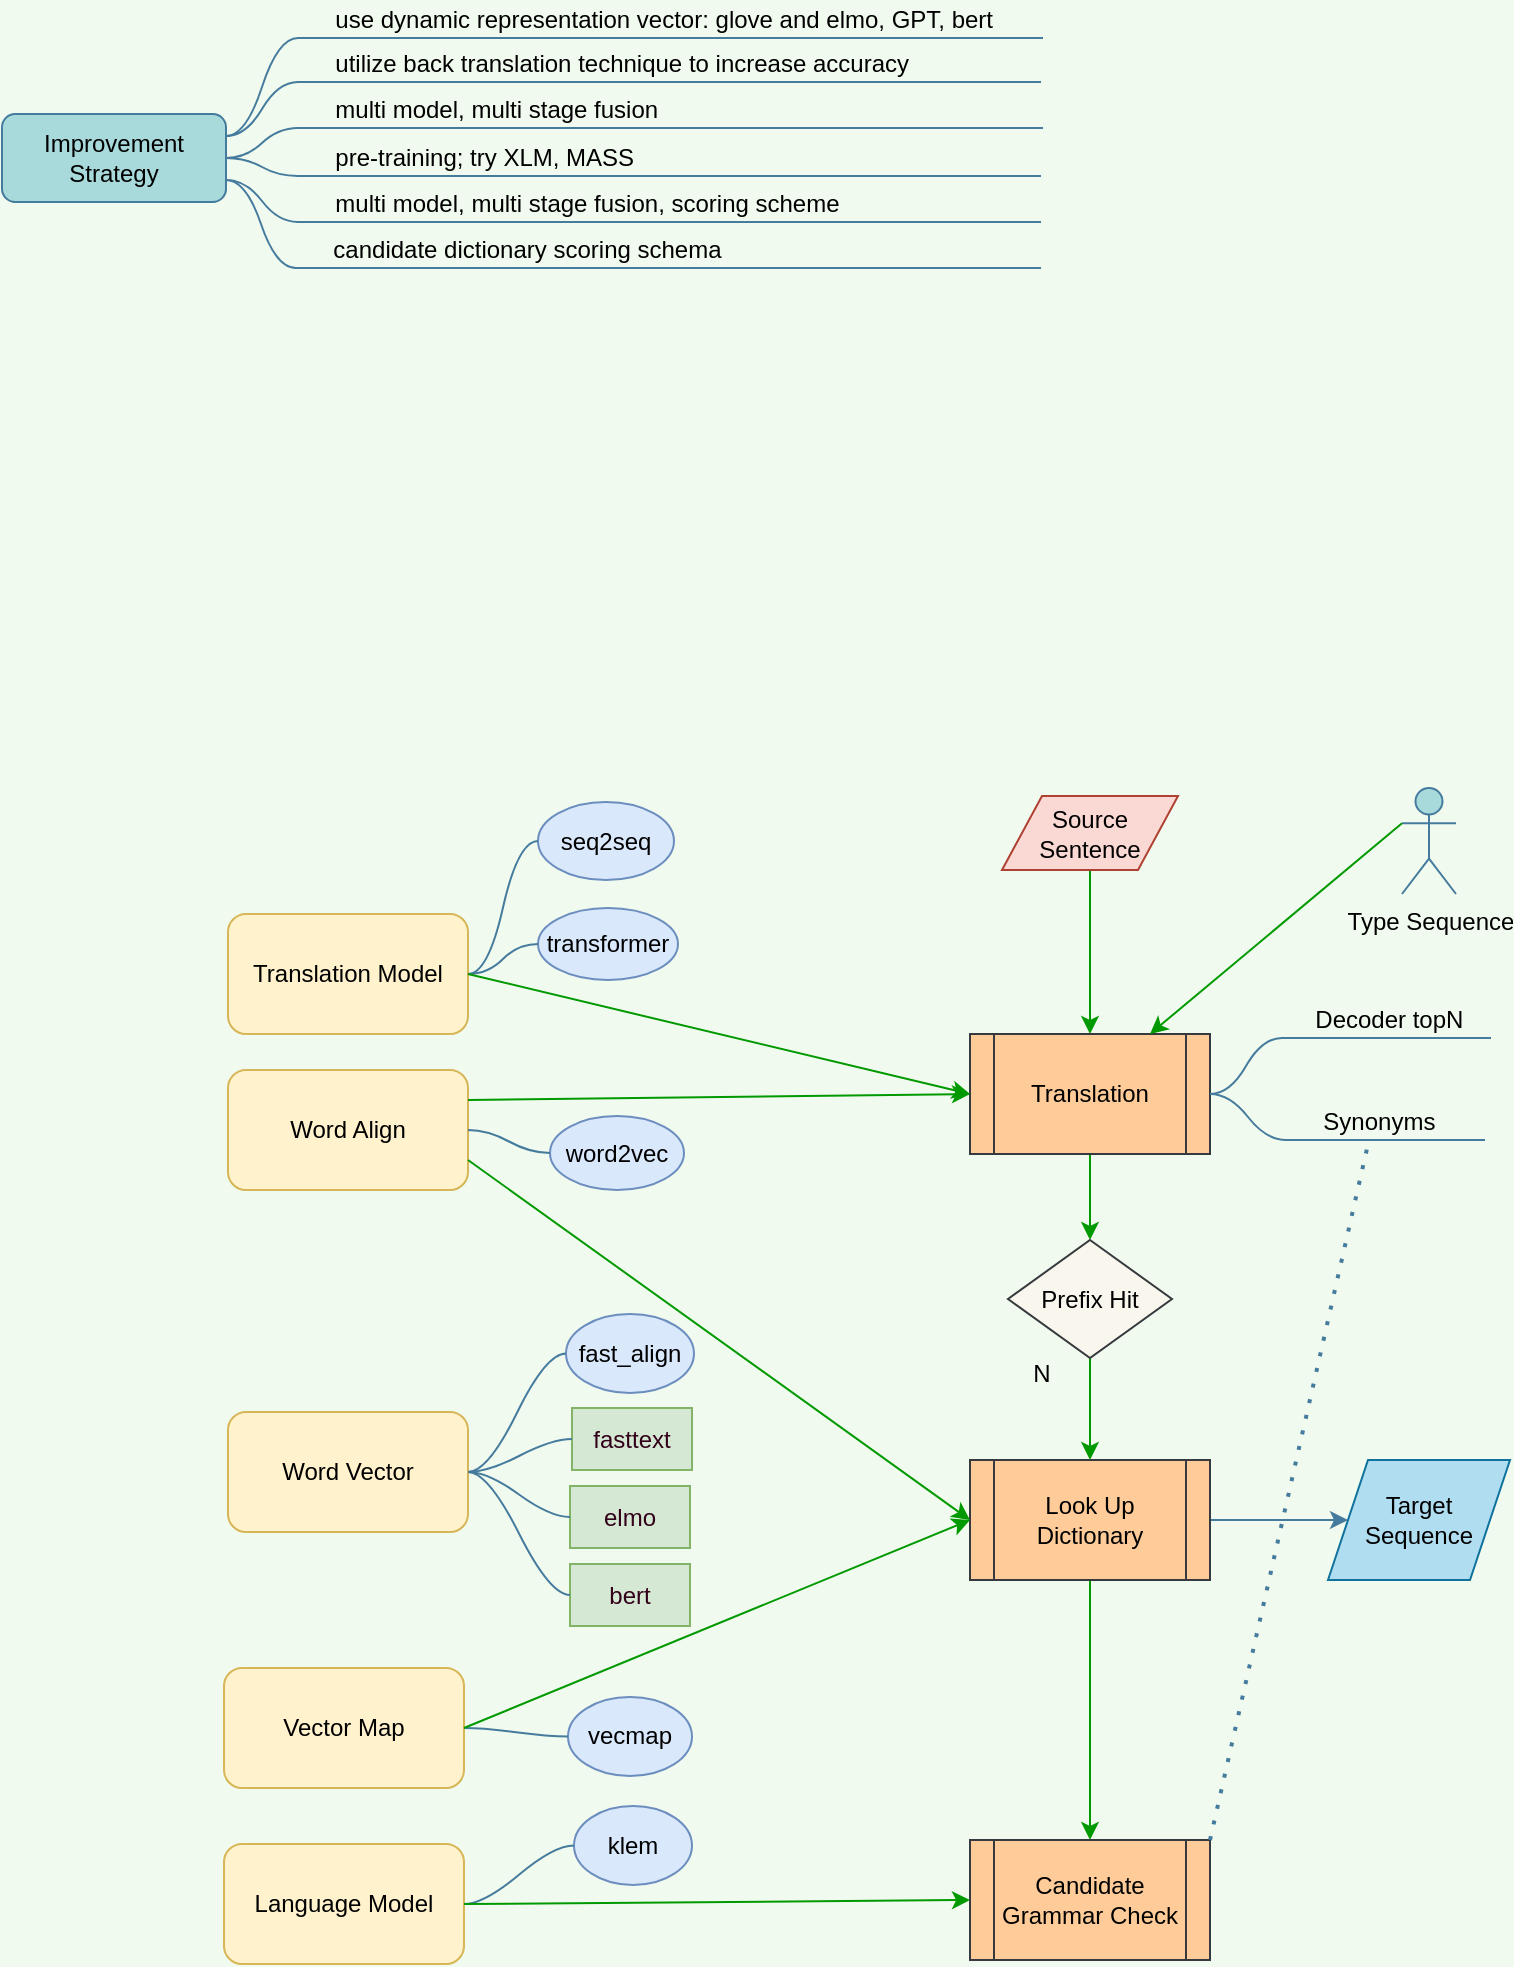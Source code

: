 <mxfile version="13.6.5">
    <diagram id="bqq8S4VaxzZvxzweL657" name="Page-1">
        <mxGraphModel dx="1447" dy="1149" grid="0" gridSize="10" guides="1" tooltips="1" connect="1" arrows="1" fold="1" page="0" pageScale="1" pageWidth="827" pageHeight="1169" background="#F1FAEE" math="0" shadow="0">
            <root>
                <mxCell id="0"/>
                <mxCell id="1" parent="0"/>
                <mxCell id="2" value="&lt;font color=&quot;#000000&quot;&gt;&amp;nbsp; &amp;nbsp; &amp;nbsp;use dynamic representation vector: glove and elmo, GPT, bert&lt;/font&gt;" style="whiteSpace=wrap;html=1;shape=partialRectangle;top=0;left=0;bottom=1;right=0;points=[[0,1],[1,1]];fillColor=none;align=left;verticalAlign=bottom;routingCenterY=0.5;snapToPoint=1;recursiveResize=0;autosize=1;treeFolding=1;treeMoving=1;newEdgeStyle={&quot;edgeStyle&quot;:&quot;entityRelationEdgeStyle&quot;,&quot;startArrow&quot;:&quot;none&quot;,&quot;endArrow&quot;:&quot;none&quot;,&quot;segment&quot;:10,&quot;curved&quot;:1};strokeColor=#457B9D;fontColor=#1D3557;" vertex="1" parent="1">
                    <mxGeometry x="213" y="-52" width="372" height="18" as="geometry"/>
                </mxCell>
                <mxCell id="3" value="" style="edgeStyle=entityRelationEdgeStyle;startArrow=none;endArrow=none;segment=10;curved=1;exitX=1;exitY=0.25;exitDx=0;exitDy=0;strokeColor=#457B9D;fontColor=#1D3557;labelBackgroundColor=#F1FAEE;" edge="1" target="2" parent="1" source="4">
                    <mxGeometry relative="1" as="geometry">
                        <mxPoint x="221" y="-6" as="sourcePoint"/>
                    </mxGeometry>
                </mxCell>
                <mxCell id="4" value="&lt;font color=&quot;#000000&quot;&gt;Improvement&lt;br&gt;Strategy&lt;/font&gt;" style="rounded=1;whiteSpace=wrap;html=1;strokeColor=#457B9D;fillColor=#A8DADC;fontColor=#1D3557;" vertex="1" parent="1">
                    <mxGeometry x="65" y="4" width="112" height="44" as="geometry"/>
                </mxCell>
                <mxCell id="5" value="&lt;font color=&quot;#000000&quot;&gt;&amp;nbsp; &amp;nbsp; &amp;nbsp;utilize back translation technique to increase accuracy&lt;/font&gt;" style="whiteSpace=wrap;html=1;shape=partialRectangle;top=0;left=0;bottom=1;right=0;points=[[0,1],[1,1]];fillColor=none;align=left;verticalAlign=bottom;routingCenterY=0.5;snapToPoint=1;recursiveResize=0;autosize=1;treeFolding=1;treeMoving=1;newEdgeStyle={&quot;edgeStyle&quot;:&quot;entityRelationEdgeStyle&quot;,&quot;startArrow&quot;:&quot;none&quot;,&quot;endArrow&quot;:&quot;none&quot;,&quot;segment&quot;:10,&quot;curved&quot;:1};strokeColor=#457B9D;container=1;fontColor=#1D3557;" vertex="1" parent="1">
                    <mxGeometry x="213" y="-30" width="371" height="18" as="geometry"/>
                </mxCell>
                <mxCell id="6" value="" style="edgeStyle=entityRelationEdgeStyle;startArrow=none;endArrow=none;segment=10;curved=1;strokeColor=#457B9D;exitX=1;exitY=0.25;exitDx=0;exitDy=0;fontColor=#1D3557;labelBackgroundColor=#F1FAEE;" edge="1" target="5" parent="1" source="4">
                    <mxGeometry relative="1" as="geometry">
                        <mxPoint x="221" y="80" as="sourcePoint"/>
                    </mxGeometry>
                </mxCell>
                <mxCell id="8" value="&lt;font color=&quot;#000000&quot;&gt;&amp;nbsp; &amp;nbsp; &amp;nbsp;multi model, multi stage fusion&lt;/font&gt;" style="whiteSpace=wrap;html=1;shape=partialRectangle;top=0;left=0;bottom=1;right=0;points=[[0,1],[1,1]];fillColor=none;align=left;verticalAlign=bottom;routingCenterY=0.5;snapToPoint=1;recursiveResize=0;autosize=1;treeFolding=1;treeMoving=1;newEdgeStyle={&quot;edgeStyle&quot;:&quot;entityRelationEdgeStyle&quot;,&quot;startArrow&quot;:&quot;none&quot;,&quot;endArrow&quot;:&quot;none&quot;,&quot;segment&quot;:10,&quot;curved&quot;:1};strokeColor=#457B9D;container=1;fontColor=#1D3557;" vertex="1" parent="1">
                    <mxGeometry x="213" y="-7" width="372" height="18" as="geometry"/>
                </mxCell>
                <mxCell id="9" value="" style="edgeStyle=entityRelationEdgeStyle;startArrow=none;endArrow=none;segment=10;curved=1;exitX=1;exitY=0.5;exitDx=0;exitDy=0;strokeColor=#457B9D;fontColor=#1D3557;labelBackgroundColor=#F1FAEE;" edge="1" parent="1" target="8" source="4">
                    <mxGeometry relative="1" as="geometry">
                        <mxPoint x="173" y="164" as="sourcePoint"/>
                    </mxGeometry>
                </mxCell>
                <mxCell id="14" value="&lt;font color=&quot;#000000&quot;&gt;&amp;nbsp; &amp;nbsp; &amp;nbsp;candidate dictionary scoring schema&lt;/font&gt;" style="whiteSpace=wrap;html=1;shape=partialRectangle;top=0;left=0;bottom=1;right=0;points=[[0,1],[1,1]];fillColor=none;align=left;verticalAlign=bottom;routingCenterY=0.5;snapToPoint=1;recursiveResize=0;autosize=1;treeFolding=1;treeMoving=1;newEdgeStyle={&quot;edgeStyle&quot;:&quot;entityRelationEdgeStyle&quot;,&quot;startArrow&quot;:&quot;none&quot;,&quot;endArrow&quot;:&quot;none&quot;,&quot;segment&quot;:10,&quot;curved&quot;:1};strokeColor=#457B9D;container=1;fontColor=#1D3557;" vertex="1" parent="1">
                    <mxGeometry x="212" y="63" width="372" height="18" as="geometry"/>
                </mxCell>
                <mxCell id="15" value="" style="edgeStyle=entityRelationEdgeStyle;startArrow=none;endArrow=none;segment=10;curved=1;strokeColor=#457B9D;exitX=1;exitY=0.75;exitDx=0;exitDy=0;fontColor=#1D3557;labelBackgroundColor=#F1FAEE;" edge="1" parent="1" target="14" source="4">
                    <mxGeometry relative="1" as="geometry">
                        <mxPoint x="177" y="48" as="sourcePoint"/>
                    </mxGeometry>
                </mxCell>
                <mxCell id="16" value="&lt;font color=&quot;#000000&quot;&gt;&amp;nbsp; &amp;nbsp; &amp;nbsp;pre-training; try XLM, MASS&lt;/font&gt;" style="whiteSpace=wrap;html=1;shape=partialRectangle;top=0;left=0;bottom=1;right=0;points=[[0,1],[1,1]];fillColor=none;align=left;verticalAlign=bottom;routingCenterY=0.5;snapToPoint=1;recursiveResize=0;autosize=1;treeFolding=1;treeMoving=1;newEdgeStyle={&quot;edgeStyle&quot;:&quot;entityRelationEdgeStyle&quot;,&quot;startArrow&quot;:&quot;none&quot;,&quot;endArrow&quot;:&quot;none&quot;,&quot;segment&quot;:10,&quot;curved&quot;:1};strokeColor=#457B9D;container=1;fontColor=#1D3557;" vertex="1" parent="1">
                    <mxGeometry x="213" y="17" width="371" height="18" as="geometry"/>
                </mxCell>
                <mxCell id="17" value="" style="edgeStyle=entityRelationEdgeStyle;startArrow=none;endArrow=none;segment=10;curved=1;exitX=1;exitY=0.5;exitDx=0;exitDy=0;strokeColor=#457B9D;fontColor=#1D3557;labelBackgroundColor=#F1FAEE;" edge="1" parent="1" target="16" source="4">
                    <mxGeometry relative="1" as="geometry">
                        <mxPoint x="197" y="57" as="sourcePoint"/>
                    </mxGeometry>
                </mxCell>
                <mxCell id="18" value="&lt;font color=&quot;#000000&quot;&gt;&amp;nbsp; &amp;nbsp; &amp;nbsp;multi model, multi stage fusion, scoring scheme&lt;/font&gt;" style="whiteSpace=wrap;html=1;shape=partialRectangle;top=0;left=0;bottom=1;right=0;points=[[0,1],[1,1]];fillColor=none;align=left;verticalAlign=bottom;routingCenterY=0.5;snapToPoint=1;recursiveResize=0;autosize=1;treeFolding=1;treeMoving=1;newEdgeStyle={&quot;edgeStyle&quot;:&quot;entityRelationEdgeStyle&quot;,&quot;startArrow&quot;:&quot;none&quot;,&quot;endArrow&quot;:&quot;none&quot;,&quot;segment&quot;:10,&quot;curved&quot;:1};strokeColor=#457B9D;container=1;fontColor=#1D3557;" vertex="1" parent="1">
                    <mxGeometry x="213" y="40" width="371" height="18" as="geometry"/>
                </mxCell>
                <mxCell id="19" value="" style="edgeStyle=entityRelationEdgeStyle;startArrow=none;endArrow=none;segment=10;curved=1;exitX=1;exitY=0.75;exitDx=0;exitDy=0;strokeColor=#457B9D;fontColor=#1D3557;labelBackgroundColor=#F1FAEE;" edge="1" parent="1" target="18" source="4">
                    <mxGeometry relative="1" as="geometry">
                        <mxPoint x="191" y="138" as="sourcePoint"/>
                    </mxGeometry>
                </mxCell>
                <mxCell id="21" value="&lt;font color=&quot;#000000&quot;&gt;Translation Model&lt;/font&gt;" style="rounded=1;whiteSpace=wrap;html=1;strokeColor=#d6b656;fillColor=#fff2cc;" vertex="1" parent="1">
                    <mxGeometry x="178" y="404" width="120" height="60" as="geometry"/>
                </mxCell>
                <mxCell id="22" value="&lt;font color=&quot;#000000&quot;&gt;Word Align&lt;/font&gt;" style="rounded=1;whiteSpace=wrap;html=1;strokeColor=#d6b656;fillColor=#fff2cc;" vertex="1" parent="1">
                    <mxGeometry x="178" y="482" width="120" height="60" as="geometry"/>
                </mxCell>
                <mxCell id="23" value="&lt;font color=&quot;#000000&quot;&gt;Word Vector&lt;/font&gt;" style="rounded=1;whiteSpace=wrap;html=1;strokeColor=#d6b656;fillColor=#fff2cc;" vertex="1" parent="1">
                    <mxGeometry x="178" y="653" width="120" height="60" as="geometry"/>
                </mxCell>
                <mxCell id="24" value="&lt;font color=&quot;#000000&quot;&gt;Vector Map&lt;/font&gt;" style="rounded=1;whiteSpace=wrap;html=1;strokeColor=#d6b656;fillColor=#fff2cc;" vertex="1" parent="1">
                    <mxGeometry x="176" y="781" width="120" height="60" as="geometry"/>
                </mxCell>
                <mxCell id="25" value="&lt;font color=&quot;#000000&quot;&gt;Language Model&lt;/font&gt;" style="rounded=1;whiteSpace=wrap;html=1;strokeColor=#d6b656;fillColor=#fff2cc;" vertex="1" parent="1">
                    <mxGeometry x="176" y="869" width="120" height="60" as="geometry"/>
                </mxCell>
                <mxCell id="26" value="&lt;font color=&quot;#000000&quot;&gt;transformer&lt;/font&gt;" style="ellipse;whiteSpace=wrap;html=1;strokeColor=#6c8ebf;fillColor=#dae8fc;" vertex="1" parent="1">
                    <mxGeometry x="333" y="401" width="70" height="36" as="geometry"/>
                </mxCell>
                <mxCell id="27" value="&lt;font color=&quot;#000000&quot;&gt;fast_align&lt;/font&gt;" style="ellipse;whiteSpace=wrap;html=1;strokeColor=#6c8ebf;fillColor=#dae8fc;" vertex="1" parent="1">
                    <mxGeometry x="347" y="604" width="64" height="39.5" as="geometry"/>
                </mxCell>
                <mxCell id="28" value="&lt;font color=&quot;#000000&quot;&gt;word2vec&lt;/font&gt;" style="ellipse;whiteSpace=wrap;html=1;strokeColor=#6c8ebf;fillColor=#dae8fc;" vertex="1" parent="1">
                    <mxGeometry x="339" y="505" width="67" height="37" as="geometry"/>
                </mxCell>
                <mxCell id="29" value="&lt;font color=&quot;#33001a&quot;&gt;fasttext&lt;/font&gt;" style="rounded=0;whiteSpace=wrap;html=1;strokeColor=#82b366;fillColor=#d5e8d4;" vertex="1" parent="1">
                    <mxGeometry x="350" y="651" width="60" height="31" as="geometry"/>
                </mxCell>
                <mxCell id="30" value="&lt;font color=&quot;#33001a&quot;&gt;elmo&lt;/font&gt;" style="rounded=0;whiteSpace=wrap;html=1;strokeColor=#82b366;fillColor=#d5e8d4;" vertex="1" parent="1">
                    <mxGeometry x="349" y="690" width="60" height="31" as="geometry"/>
                </mxCell>
                <mxCell id="31" value="&lt;font color=&quot;#33001a&quot;&gt;bert&lt;/font&gt;" style="rounded=0;whiteSpace=wrap;html=1;strokeColor=#82b366;fillColor=#d5e8d4;" vertex="1" parent="1">
                    <mxGeometry x="349" y="729" width="60" height="31" as="geometry"/>
                </mxCell>
                <mxCell id="33" value="&lt;font color=&quot;#000000&quot;&gt;vecmap&lt;/font&gt;" style="ellipse;whiteSpace=wrap;html=1;strokeColor=#6c8ebf;fillColor=#dae8fc;" vertex="1" parent="1">
                    <mxGeometry x="348" y="795.5" width="62" height="39.5" as="geometry"/>
                </mxCell>
                <mxCell id="34" value="&lt;font color=&quot;#000000&quot;&gt;klem&lt;/font&gt;" style="ellipse;whiteSpace=wrap;html=1;strokeColor=#6c8ebf;fillColor=#dae8fc;" vertex="1" parent="1">
                    <mxGeometry x="351" y="850" width="59" height="39.5" as="geometry"/>
                </mxCell>
                <mxCell id="38" value="" style="edgeStyle=entityRelationEdgeStyle;startArrow=none;endArrow=none;segment=10;curved=1;strokeColor=#457B9D;exitX=1;exitY=0.5;exitDx=0;exitDy=0;entryX=0;entryY=0.5;entryDx=0;entryDy=0;fontColor=#1D3557;labelBackgroundColor=#F1FAEE;" edge="1" target="26" parent="1" source="21">
                    <mxGeometry relative="1" as="geometry">
                        <mxPoint x="385" y="559" as="sourcePoint"/>
                        <mxPoint x="653" y="544" as="targetPoint"/>
                    </mxGeometry>
                </mxCell>
                <mxCell id="39" value="" style="edgeStyle=entityRelationEdgeStyle;startArrow=none;endArrow=none;segment=10;curved=1;strokeColor=#457B9D;exitX=1;exitY=0.5;exitDx=0;exitDy=0;entryX=0;entryY=0.5;entryDx=0;entryDy=0;fontColor=#1D3557;labelBackgroundColor=#F1FAEE;" edge="1" parent="1" source="22" target="28">
                    <mxGeometry relative="1" as="geometry">
                        <mxPoint x="306" y="504" as="sourcePoint"/>
                        <mxPoint x="346" y="504" as="targetPoint"/>
                    </mxGeometry>
                </mxCell>
                <mxCell id="40" value="" style="edgeStyle=entityRelationEdgeStyle;startArrow=none;endArrow=none;segment=10;curved=1;strokeColor=#457B9D;exitX=1;exitY=0.5;exitDx=0;exitDy=0;entryX=0;entryY=0.5;entryDx=0;entryDy=0;fontColor=#1D3557;labelBackgroundColor=#F1FAEE;" edge="1" parent="1" source="23" target="27">
                    <mxGeometry relative="1" as="geometry">
                        <mxPoint x="316" y="514" as="sourcePoint"/>
                        <mxPoint x="356" y="514" as="targetPoint"/>
                    </mxGeometry>
                </mxCell>
                <mxCell id="41" value="" style="edgeStyle=entityRelationEdgeStyle;startArrow=none;endArrow=none;segment=10;curved=1;strokeColor=#457B9D;exitX=1;exitY=0.5;exitDx=0;exitDy=0;entryX=0;entryY=0.5;entryDx=0;entryDy=0;fontColor=#1D3557;labelBackgroundColor=#F1FAEE;" edge="1" parent="1" source="23" target="29">
                    <mxGeometry relative="1" as="geometry">
                        <mxPoint x="326" y="524" as="sourcePoint"/>
                        <mxPoint x="366" y="524" as="targetPoint"/>
                    </mxGeometry>
                </mxCell>
                <mxCell id="42" value="" style="edgeStyle=entityRelationEdgeStyle;startArrow=none;endArrow=none;segment=10;curved=1;strokeColor=#457B9D;exitX=1;exitY=0.5;exitDx=0;exitDy=0;entryX=0;entryY=0.5;entryDx=0;entryDy=0;fontColor=#1D3557;labelBackgroundColor=#F1FAEE;" edge="1" parent="1" source="23" target="30">
                    <mxGeometry relative="1" as="geometry">
                        <mxPoint x="336" y="534" as="sourcePoint"/>
                        <mxPoint x="376" y="534" as="targetPoint"/>
                    </mxGeometry>
                </mxCell>
                <mxCell id="43" value="" style="edgeStyle=entityRelationEdgeStyle;startArrow=none;endArrow=none;segment=10;curved=1;strokeColor=#457B9D;exitX=1;exitY=0.5;exitDx=0;exitDy=0;entryX=0;entryY=0.5;entryDx=0;entryDy=0;fontColor=#1D3557;labelBackgroundColor=#F1FAEE;" edge="1" parent="1" source="23" target="31">
                    <mxGeometry relative="1" as="geometry">
                        <mxPoint x="346" y="544" as="sourcePoint"/>
                        <mxPoint x="386" y="544" as="targetPoint"/>
                    </mxGeometry>
                </mxCell>
                <mxCell id="44" value="" style="edgeStyle=entityRelationEdgeStyle;startArrow=none;endArrow=none;segment=10;curved=1;strokeColor=#457B9D;exitX=1;exitY=0.5;exitDx=0;exitDy=0;entryX=0;entryY=0.5;entryDx=0;entryDy=0;fontColor=#1D3557;labelBackgroundColor=#F1FAEE;" edge="1" parent="1" source="24" target="33">
                    <mxGeometry relative="1" as="geometry">
                        <mxPoint x="356" y="554" as="sourcePoint"/>
                        <mxPoint x="396" y="554" as="targetPoint"/>
                    </mxGeometry>
                </mxCell>
                <mxCell id="45" value="" style="edgeStyle=entityRelationEdgeStyle;startArrow=none;endArrow=none;segment=10;curved=1;strokeColor=#457B9D;exitX=1;exitY=0.5;exitDx=0;exitDy=0;entryX=0;entryY=0.5;entryDx=0;entryDy=0;fontColor=#1D3557;labelBackgroundColor=#F1FAEE;" edge="1" parent="1" source="25" target="34">
                    <mxGeometry relative="1" as="geometry">
                        <mxPoint x="366" y="564" as="sourcePoint"/>
                        <mxPoint x="406" y="564" as="targetPoint"/>
                    </mxGeometry>
                </mxCell>
                <mxCell id="49" style="edgeStyle=orthogonalEdgeStyle;rounded=0;orthogonalLoop=1;jettySize=auto;html=1;exitX=0.5;exitY=1;exitDx=0;exitDy=0;fontColor=#1D3557;labelBackgroundColor=#F1FAEE;strokeColor=#009900;" edge="1" parent="1" source="46" target="48">
                    <mxGeometry relative="1" as="geometry"/>
                </mxCell>
                <mxCell id="46" value="&lt;font color=&quot;#000000&quot;&gt;Source Sentence&lt;/font&gt;" style="shape=parallelogram;perimeter=parallelogramPerimeter;whiteSpace=wrap;html=1;fixedSize=1;strokeColor=#ae4132;fillColor=#fad9d5;" vertex="1" parent="1">
                    <mxGeometry x="565" y="345" width="88" height="37" as="geometry"/>
                </mxCell>
                <mxCell id="57" style="edgeStyle=orthogonalEdgeStyle;rounded=0;orthogonalLoop=1;jettySize=auto;html=1;exitX=0.5;exitY=1;exitDx=0;exitDy=0;entryX=0.5;entryY=0;entryDx=0;entryDy=0;fontColor=#1D3557;labelBackgroundColor=#F1FAEE;strokeColor=#009900;" edge="1" parent="1" source="48" target="56">
                    <mxGeometry relative="1" as="geometry"/>
                </mxCell>
                <mxCell id="48" value="&lt;font color=&quot;#000000&quot;&gt;Translation&lt;/font&gt;" style="shape=process;whiteSpace=wrap;html=1;backgroundOutline=1;strokeColor=#36393d;fillColor=#ffcc99;" vertex="1" parent="1">
                    <mxGeometry x="549" y="464" width="120" height="60" as="geometry"/>
                </mxCell>
                <mxCell id="50" value="&lt;font color=&quot;#000000&quot;&gt;seq2seq&lt;/font&gt;" style="ellipse;whiteSpace=wrap;html=1;strokeColor=#6c8ebf;fillColor=#dae8fc;" vertex="1" parent="1">
                    <mxGeometry x="333" y="348" width="68" height="39" as="geometry"/>
                </mxCell>
                <mxCell id="51" value="" style="edgeStyle=entityRelationEdgeStyle;startArrow=none;endArrow=none;segment=10;curved=1;strokeColor=#457B9D;exitX=1;exitY=0.5;exitDx=0;exitDy=0;entryX=0;entryY=0.5;entryDx=0;entryDy=0;fontColor=#1D3557;labelBackgroundColor=#F1FAEE;" edge="1" parent="1" source="21" target="50">
                    <mxGeometry relative="1" as="geometry">
                        <mxPoint x="303" y="484" as="sourcePoint"/>
                        <mxPoint x="343" y="479.5" as="targetPoint"/>
                    </mxGeometry>
                </mxCell>
                <mxCell id="53" value="" style="endArrow=classic;html=1;exitX=1;exitY=0.5;exitDx=0;exitDy=0;entryX=0;entryY=0.5;entryDx=0;entryDy=0;fontColor=#1D3557;labelBackgroundColor=#F1FAEE;strokeColor=#009900;" edge="1" parent="1" source="21" target="48">
                    <mxGeometry width="50" height="50" relative="1" as="geometry">
                        <mxPoint x="464" y="643" as="sourcePoint"/>
                        <mxPoint x="514" y="593" as="targetPoint"/>
                    </mxGeometry>
                </mxCell>
                <mxCell id="54" value="" style="endArrow=classic;html=1;exitX=1;exitY=0.25;exitDx=0;exitDy=0;entryX=0;entryY=0.5;entryDx=0;entryDy=0;fontColor=#1D3557;labelBackgroundColor=#F1FAEE;strokeColor=#009900;" edge="1" parent="1" source="22" target="48">
                    <mxGeometry width="50" height="50" relative="1" as="geometry">
                        <mxPoint x="464" y="643" as="sourcePoint"/>
                        <mxPoint x="514" y="593" as="targetPoint"/>
                    </mxGeometry>
                </mxCell>
                <mxCell id="68" style="edgeStyle=orthogonalEdgeStyle;rounded=0;orthogonalLoop=1;jettySize=auto;html=1;exitX=1;exitY=0.5;exitDx=0;exitDy=0;strokeColor=#457B9D;fontColor=#1D3557;labelBackgroundColor=#F1FAEE;" edge="1" parent="1" source="55" target="61">
                    <mxGeometry relative="1" as="geometry"/>
                </mxCell>
                <mxCell id="83" value="" style="edgeStyle=orthogonalEdgeStyle;curved=0;rounded=1;sketch=0;orthogonalLoop=1;jettySize=auto;html=1;strokeColor=#009900;fillColor=#A8DADC;fontColor=#1D3557;" edge="1" parent="1" source="55" target="70">
                    <mxGeometry relative="1" as="geometry"/>
                </mxCell>
                <mxCell id="55" value="&lt;font color=&quot;#000000&quot;&gt;Look Up Dictionary&lt;/font&gt;" style="shape=process;whiteSpace=wrap;html=1;backgroundOutline=1;strokeColor=#36393d;fillColor=#ffcc99;" vertex="1" parent="1">
                    <mxGeometry x="549" y="677" width="120" height="60" as="geometry"/>
                </mxCell>
                <mxCell id="58" style="edgeStyle=orthogonalEdgeStyle;rounded=0;orthogonalLoop=1;jettySize=auto;html=1;exitX=0.5;exitY=1;exitDx=0;exitDy=0;fontColor=#1D3557;labelBackgroundColor=#F1FAEE;strokeColor=#009900;" edge="1" parent="1" source="56" target="55">
                    <mxGeometry relative="1" as="geometry"/>
                </mxCell>
                <mxCell id="56" value="&lt;font color=&quot;#000000&quot;&gt;Prefix Hit&lt;/font&gt;" style="rhombus;whiteSpace=wrap;html=1;strokeColor=#36393d;fillColor=#f9f7ed;" vertex="1" parent="1">
                    <mxGeometry x="568" y="567" width="82" height="59" as="geometry"/>
                </mxCell>
                <mxCell id="59" value="" style="endArrow=classic;html=1;exitX=1;exitY=0.75;exitDx=0;exitDy=0;entryX=0;entryY=0.5;entryDx=0;entryDy=0;fontColor=#1D3557;labelBackgroundColor=#F1FAEE;strokeColor=#009900;" edge="1" parent="1" source="22" target="55">
                    <mxGeometry width="50" height="50" relative="1" as="geometry">
                        <mxPoint x="464" y="606" as="sourcePoint"/>
                        <mxPoint x="514" y="556" as="targetPoint"/>
                    </mxGeometry>
                </mxCell>
                <mxCell id="60" value="" style="endArrow=classic;html=1;exitX=1;exitY=0.5;exitDx=0;exitDy=0;entryX=0;entryY=0.5;entryDx=0;entryDy=0;fontColor=#1D3557;labelBackgroundColor=#F1FAEE;strokeColor=#009900;" edge="1" parent="1" source="24" target="55">
                    <mxGeometry width="50" height="50" relative="1" as="geometry">
                        <mxPoint x="460" y="696" as="sourcePoint"/>
                        <mxPoint x="510" y="646" as="targetPoint"/>
                    </mxGeometry>
                </mxCell>
                <mxCell id="61" value="&lt;font color=&quot;#000000&quot;&gt;Target Sequence&lt;/font&gt;" style="shape=parallelogram;perimeter=parallelogramPerimeter;whiteSpace=wrap;html=1;fixedSize=1;strokeColor=#10739e;fillColor=#b1ddf0;" vertex="1" parent="1">
                    <mxGeometry x="728" y="677" width="91" height="60" as="geometry"/>
                </mxCell>
                <mxCell id="63" value="&lt;font color=&quot;#000000&quot;&gt;Type Sequence&lt;/font&gt;" style="shape=umlActor;verticalLabelPosition=bottom;verticalAlign=top;html=1;outlineConnect=0;strokeColor=#457B9D;fillColor=#A8DADC;fontColor=#1D3557;" vertex="1" parent="1">
                    <mxGeometry x="765" y="341" width="27" height="53" as="geometry"/>
                </mxCell>
                <mxCell id="67" value="" style="endArrow=classic;html=1;exitX=0;exitY=0.333;exitDx=0;exitDy=0;exitPerimeter=0;entryX=0.75;entryY=0;entryDx=0;entryDy=0;fontColor=#1D3557;labelBackgroundColor=#F1FAEE;strokeColor=#009900;" edge="1" parent="1" source="63" target="48">
                    <mxGeometry width="50" height="50" relative="1" as="geometry">
                        <mxPoint x="473" y="443" as="sourcePoint"/>
                        <mxPoint x="523" y="393" as="targetPoint"/>
                    </mxGeometry>
                </mxCell>
                <mxCell id="69" value="&lt;font color=&quot;#000000&quot;&gt;N&lt;/font&gt;" style="text;html=1;strokeColor=none;fillColor=none;align=center;verticalAlign=middle;whiteSpace=wrap;rounded=0;fontColor=#1D3557;" vertex="1" parent="1">
                    <mxGeometry x="565" y="623.5" width="40" height="20" as="geometry"/>
                </mxCell>
                <mxCell id="70" value="&lt;font color=&quot;#000000&quot;&gt;Candidate Grammar Check&lt;/font&gt;" style="shape=process;whiteSpace=wrap;html=1;backgroundOutline=1;strokeColor=#36393d;fillColor=#ffcc99;" vertex="1" parent="1">
                    <mxGeometry x="549" y="867" width="120" height="60" as="geometry"/>
                </mxCell>
                <mxCell id="73" value="" style="endArrow=classic;html=1;exitX=1;exitY=0.5;exitDx=0;exitDy=0;entryX=0;entryY=0.5;entryDx=0;entryDy=0;fontColor=#1D3557;labelBackgroundColor=#F1FAEE;strokeColor=#009900;" edge="1" parent="1" source="25" target="70">
                    <mxGeometry width="50" height="50" relative="1" as="geometry">
                        <mxPoint x="473" y="754" as="sourcePoint"/>
                        <mxPoint x="523" y="704" as="targetPoint"/>
                    </mxGeometry>
                </mxCell>
                <mxCell id="74" value="&lt;font color=&quot;#000000&quot;&gt;&amp;nbsp;Decoder topN&lt;/font&gt;" style="whiteSpace=wrap;html=1;shape=partialRectangle;top=0;left=0;bottom=1;right=0;points=[[0,1],[1,1]];fillColor=none;align=center;verticalAlign=bottom;routingCenterY=0.5;snapToPoint=1;recursiveResize=0;autosize=1;treeFolding=1;treeMoving=1;newEdgeStyle={&quot;edgeStyle&quot;:&quot;entityRelationEdgeStyle&quot;,&quot;startArrow&quot;:&quot;none&quot;,&quot;endArrow&quot;:&quot;none&quot;,&quot;segment&quot;:10,&quot;curved&quot;:1};strokeColor=#457B9D;fontColor=#1D3557;" vertex="1" parent="1">
                    <mxGeometry x="705" y="448" width="104" height="18" as="geometry"/>
                </mxCell>
                <mxCell id="75" value="" style="edgeStyle=entityRelationEdgeStyle;startArrow=none;endArrow=none;segment=10;curved=1;strokeColor=#457B9D;exitX=1;exitY=0.5;exitDx=0;exitDy=0;fontColor=#1D3557;labelBackgroundColor=#F1FAEE;" edge="1" target="74" parent="1" source="48">
                    <mxGeometry relative="1" as="geometry">
                        <mxPoint x="687" y="491" as="sourcePoint"/>
                    </mxGeometry>
                </mxCell>
                <mxCell id="77" value="&lt;font color=&quot;#000000&quot;&gt;&amp;nbsp; &amp;nbsp; &amp;nbsp;Synonyms&lt;/font&gt;" style="whiteSpace=wrap;html=1;shape=partialRectangle;top=0;left=0;bottom=1;right=0;points=[[0,1],[1,1]];fillColor=none;align=left;verticalAlign=bottom;routingCenterY=0.5;snapToPoint=1;recursiveResize=0;autosize=1;treeFolding=1;treeMoving=1;newEdgeStyle={&quot;edgeStyle&quot;:&quot;entityRelationEdgeStyle&quot;,&quot;startArrow&quot;:&quot;none&quot;,&quot;endArrow&quot;:&quot;none&quot;,&quot;segment&quot;:10,&quot;curved&quot;:1};strokeColor=#457B9D;fontColor=#1D3557;" vertex="1" parent="1">
                    <mxGeometry x="707" y="499" width="99" height="18" as="geometry"/>
                </mxCell>
                <mxCell id="78" value="" style="edgeStyle=entityRelationEdgeStyle;startArrow=none;endArrow=none;segment=10;curved=1;strokeColor=#457B9D;exitX=1;exitY=0.5;exitDx=0;exitDy=0;fontColor=#1D3557;labelBackgroundColor=#F1FAEE;" edge="1" target="77" parent="1" source="48">
                    <mxGeometry relative="1" as="geometry">
                        <mxPoint x="701" y="553" as="sourcePoint"/>
                    </mxGeometry>
                </mxCell>
                <mxCell id="82" value="" style="endArrow=none;dashed=1;html=1;dashPattern=1 3;strokeWidth=2;entryX=0.417;entryY=1.048;entryDx=0;entryDy=0;entryPerimeter=0;exitX=1;exitY=0;exitDx=0;exitDy=0;strokeColor=#457B9D;fontColor=#1D3557;labelBackgroundColor=#F1FAEE;" edge="1" parent="1" source="70" target="77">
                    <mxGeometry width="50" height="50" relative="1" as="geometry">
                        <mxPoint x="483" y="665" as="sourcePoint"/>
                        <mxPoint x="533" y="615" as="targetPoint"/>
                    </mxGeometry>
                </mxCell>
            </root>
        </mxGraphModel>
    </diagram>
</mxfile>